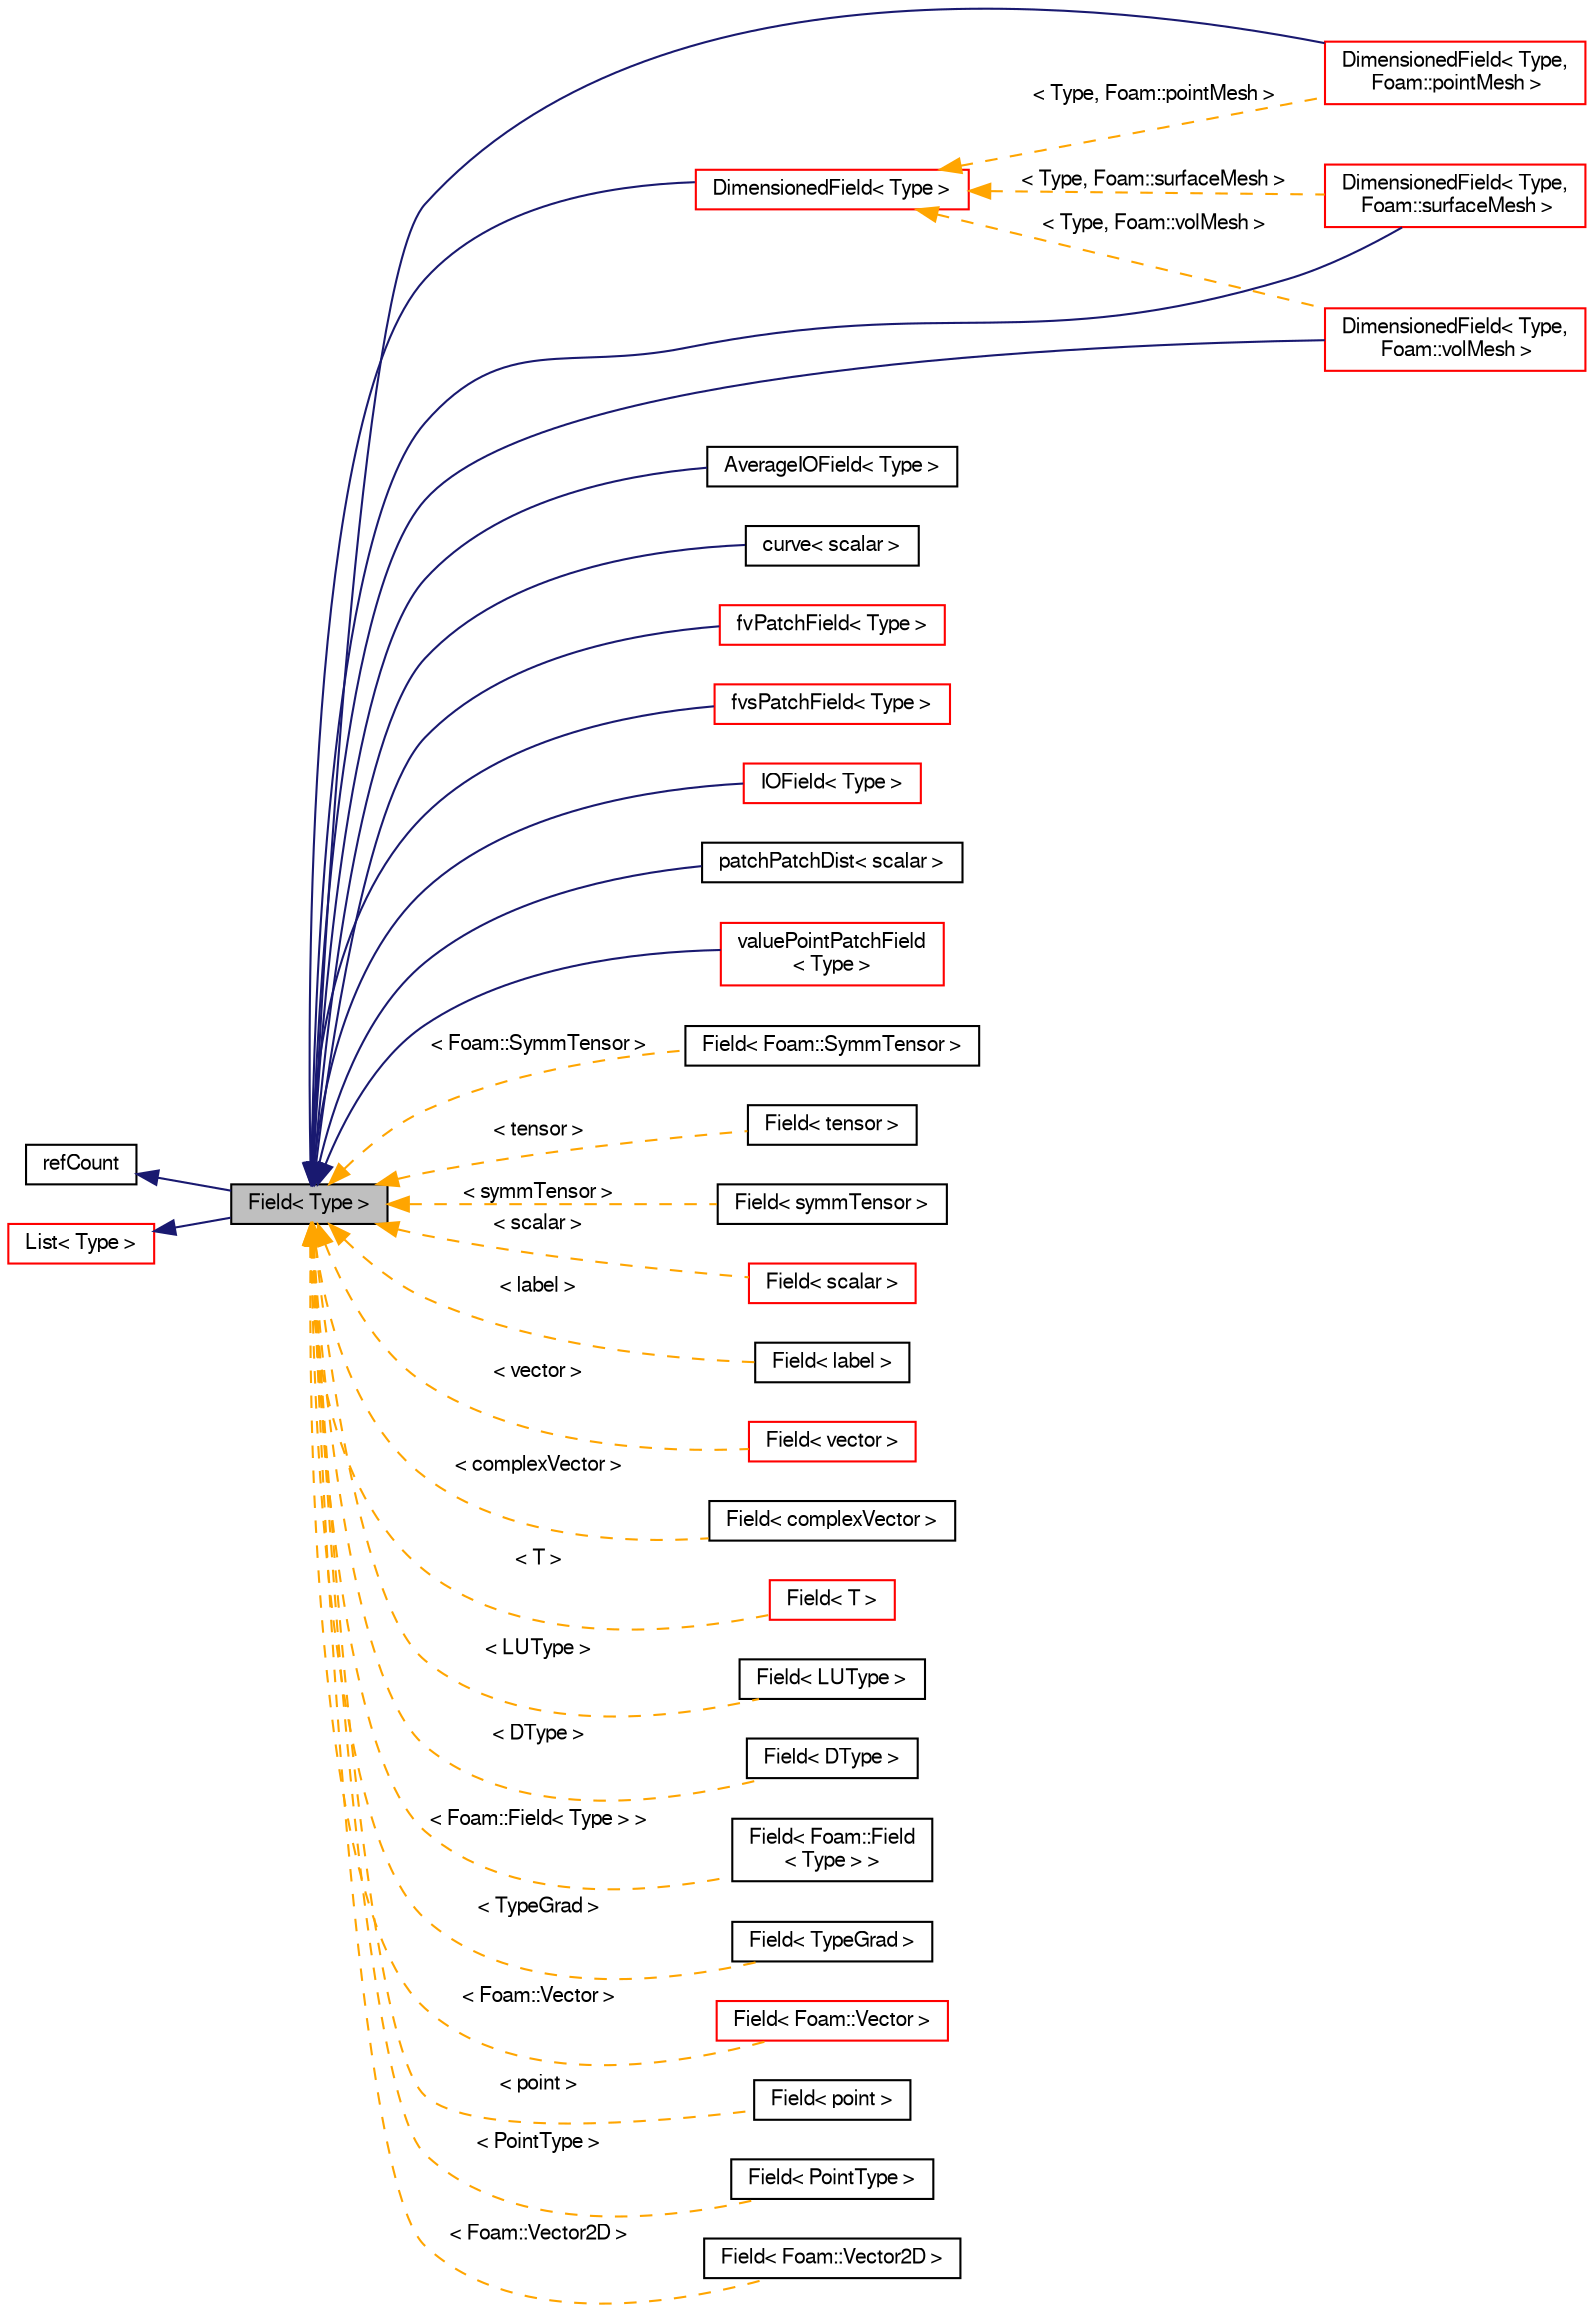 digraph "Field&lt; Type &gt;"
{
  bgcolor="transparent";
  edge [fontname="FreeSans",fontsize="10",labelfontname="FreeSans",labelfontsize="10"];
  node [fontname="FreeSans",fontsize="10",shape=record];
  rankdir="LR";
  Node0 [label="Field\< Type \>",height=0.2,width=0.4,color="black", fillcolor="grey75", style="filled", fontcolor="black"];
  Node1 -> Node0 [dir="back",color="midnightblue",fontsize="10",style="solid",fontname="FreeSans"];
  Node1 [label="refCount",height=0.2,width=0.4,color="black",URL="$a27094.html",tooltip="Reference counter for various OpenFOAM components. "];
  Node2 -> Node0 [dir="back",color="midnightblue",fontsize="10",style="solid",fontname="FreeSans"];
  Node2 [label="List\< Type \>",height=0.2,width=0.4,color="red",URL="$a25694.html"];
  Node0 -> Node7 [dir="back",color="midnightblue",fontsize="10",style="solid",fontname="FreeSans"];
  Node7 [label="DimensionedField\< Type,\l Foam::pointMesh \>",height=0.2,width=0.4,color="red",URL="$a26390.html"];
  Node0 -> Node9 [dir="back",color="midnightblue",fontsize="10",style="solid",fontname="FreeSans"];
  Node9 [label="DimensionedField\< Type,\l Foam::surfaceMesh \>",height=0.2,width=0.4,color="red",URL="$a26390.html"];
  Node0 -> Node11 [dir="back",color="midnightblue",fontsize="10",style="solid",fontname="FreeSans"];
  Node11 [label="DimensionedField\< Type,\l Foam::volMesh \>",height=0.2,width=0.4,color="red",URL="$a26390.html"];
  Node0 -> Node13 [dir="back",color="midnightblue",fontsize="10",style="solid",fontname="FreeSans"];
  Node13 [label="AverageIOField\< Type \>",height=0.2,width=0.4,color="black",URL="$a22278.html",tooltip="A primitive field + average with IO. "];
  Node0 -> Node14 [dir="back",color="midnightblue",fontsize="10",style="solid",fontname="FreeSans"];
  Node14 [label="curve\< scalar \>",height=0.2,width=0.4,color="black",URL="$a26690.html",tooltip="A single curve in a graph. "];
  Node0 -> Node15 [dir="back",color="midnightblue",fontsize="10",style="solid",fontname="FreeSans"];
  Node15 [label="DimensionedField\< Type \>",height=0.2,width=0.4,color="red",URL="$a26390.html",tooltip="Field with dimensions and associated with geometry type GeoMesh which is used to size the field and a..."];
  Node15 -> Node9 [dir="back",color="orange",fontsize="10",style="dashed",label=" \< Type, Foam::surfaceMesh \>" ,fontname="FreeSans"];
  Node15 -> Node11 [dir="back",color="orange",fontsize="10",style="dashed",label=" \< Type, Foam::volMesh \>" ,fontname="FreeSans"];
  Node15 -> Node7 [dir="back",color="orange",fontsize="10",style="dashed",label=" \< Type, Foam::pointMesh \>" ,fontname="FreeSans"];
  Node0 -> Node43 [dir="back",color="midnightblue",fontsize="10",style="solid",fontname="FreeSans"];
  Node43 [label="fvPatchField\< Type \>",height=0.2,width=0.4,color="red",URL="$a22354.html",tooltip="Abstract base class with a fat-interface to all derived classes covering all possible ways in which t..."];
  Node0 -> Node122 [dir="back",color="midnightblue",fontsize="10",style="solid",fontname="FreeSans"];
  Node122 [label="fvsPatchField\< Type \>",height=0.2,width=0.4,color="red",URL="$a22426.html",tooltip="An abstract base class with a fat-interface to all derived classes covering all possible ways in whic..."];
  Node0 -> Node138 [dir="back",color="midnightblue",fontsize="10",style="solid",fontname="FreeSans"];
  Node138 [label="IOField\< Type \>",height=0.2,width=0.4,color="red",URL="$a26162.html",tooltip="A primitive field of type <T> with automated input and output. "];
  Node0 -> Node140 [dir="back",color="midnightblue",fontsize="10",style="solid",fontname="FreeSans"];
  Node140 [label="patchPatchDist\< scalar \>",height=0.2,width=0.4,color="black",URL="$a24846.html",tooltip="Like wallDist but calculates on a patch the distance to nearest neighbouring patches. Uses PatchEdgeFaceWave to do actual calculation. "];
  Node0 -> Node141 [dir="back",color="midnightblue",fontsize="10",style="solid",fontname="FreeSans"];
  Node141 [label="valuePointPatchField\l\< Type \>",height=0.2,width=0.4,color="red",URL="$a26574.html",tooltip="Foam::valuePointPatchField. "];
  Node0 -> Node158 [dir="back",color="orange",fontsize="10",style="dashed",label=" \< Foam::SymmTensor \>" ,fontname="FreeSans"];
  Node158 [label="Field\< Foam::SymmTensor \>",height=0.2,width=0.4,color="black",URL="$a26466.html"];
  Node0 -> Node159 [dir="back",color="orange",fontsize="10",style="dashed",label=" \< tensor \>" ,fontname="FreeSans"];
  Node159 [label="Field\< tensor \>",height=0.2,width=0.4,color="black",URL="$a26466.html"];
  Node0 -> Node160 [dir="back",color="orange",fontsize="10",style="dashed",label=" \< symmTensor \>" ,fontname="FreeSans"];
  Node160 [label="Field\< symmTensor \>",height=0.2,width=0.4,color="black",URL="$a26466.html"];
  Node0 -> Node161 [dir="back",color="orange",fontsize="10",style="dashed",label=" \< scalar \>" ,fontname="FreeSans"];
  Node161 [label="Field\< scalar \>",height=0.2,width=0.4,color="red",URL="$a26466.html"];
  Node0 -> Node163 [dir="back",color="orange",fontsize="10",style="dashed",label=" \< label \>" ,fontname="FreeSans"];
  Node163 [label="Field\< label \>",height=0.2,width=0.4,color="black",URL="$a26466.html"];
  Node0 -> Node164 [dir="back",color="orange",fontsize="10",style="dashed",label=" \< vector \>" ,fontname="FreeSans"];
  Node164 [label="Field\< vector \>",height=0.2,width=0.4,color="red",URL="$a26466.html"];
  Node0 -> Node181 [dir="back",color="orange",fontsize="10",style="dashed",label=" \< complexVector \>" ,fontname="FreeSans"];
  Node181 [label="Field\< complexVector \>",height=0.2,width=0.4,color="black",URL="$a26466.html"];
  Node0 -> Node182 [dir="back",color="orange",fontsize="10",style="dashed",label=" \< T \>" ,fontname="FreeSans"];
  Node182 [label="Field\< T \>",height=0.2,width=0.4,color="red",URL="$a26466.html"];
  Node0 -> Node186 [dir="back",color="orange",fontsize="10",style="dashed",label=" \< LUType \>" ,fontname="FreeSans"];
  Node186 [label="Field\< LUType \>",height=0.2,width=0.4,color="black",URL="$a26466.html"];
  Node0 -> Node187 [dir="back",color="orange",fontsize="10",style="dashed",label=" \< DType \>" ,fontname="FreeSans"];
  Node187 [label="Field\< DType \>",height=0.2,width=0.4,color="black",URL="$a26466.html"];
  Node0 -> Node188 [dir="back",color="orange",fontsize="10",style="dashed",label=" \< Foam::Field\< Type \> \>" ,fontname="FreeSans"];
  Node188 [label="Field\< Foam::Field\l\< Type \> \>",height=0.2,width=0.4,color="black",URL="$a26466.html"];
  Node0 -> Node189 [dir="back",color="orange",fontsize="10",style="dashed",label=" \< TypeGrad \>" ,fontname="FreeSans"];
  Node189 [label="Field\< TypeGrad \>",height=0.2,width=0.4,color="black",URL="$a26466.html"];
  Node0 -> Node190 [dir="back",color="orange",fontsize="10",style="dashed",label=" \< Foam::Vector \>" ,fontname="FreeSans"];
  Node190 [label="Field\< Foam::Vector \>",height=0.2,width=0.4,color="red",URL="$a26466.html"];
  Node0 -> Node191 [dir="back",color="orange",fontsize="10",style="dashed",label=" \< point \>" ,fontname="FreeSans"];
  Node191 [label="Field\< point \>",height=0.2,width=0.4,color="black",URL="$a26466.html"];
  Node0 -> Node192 [dir="back",color="orange",fontsize="10",style="dashed",label=" \< PointType \>" ,fontname="FreeSans"];
  Node192 [label="Field\< PointType \>",height=0.2,width=0.4,color="black",URL="$a26466.html"];
  Node0 -> Node193 [dir="back",color="orange",fontsize="10",style="dashed",label=" \< Foam::Vector2D \>" ,fontname="FreeSans"];
  Node193 [label="Field\< Foam::Vector2D \>",height=0.2,width=0.4,color="black",URL="$a26466.html"];
}
